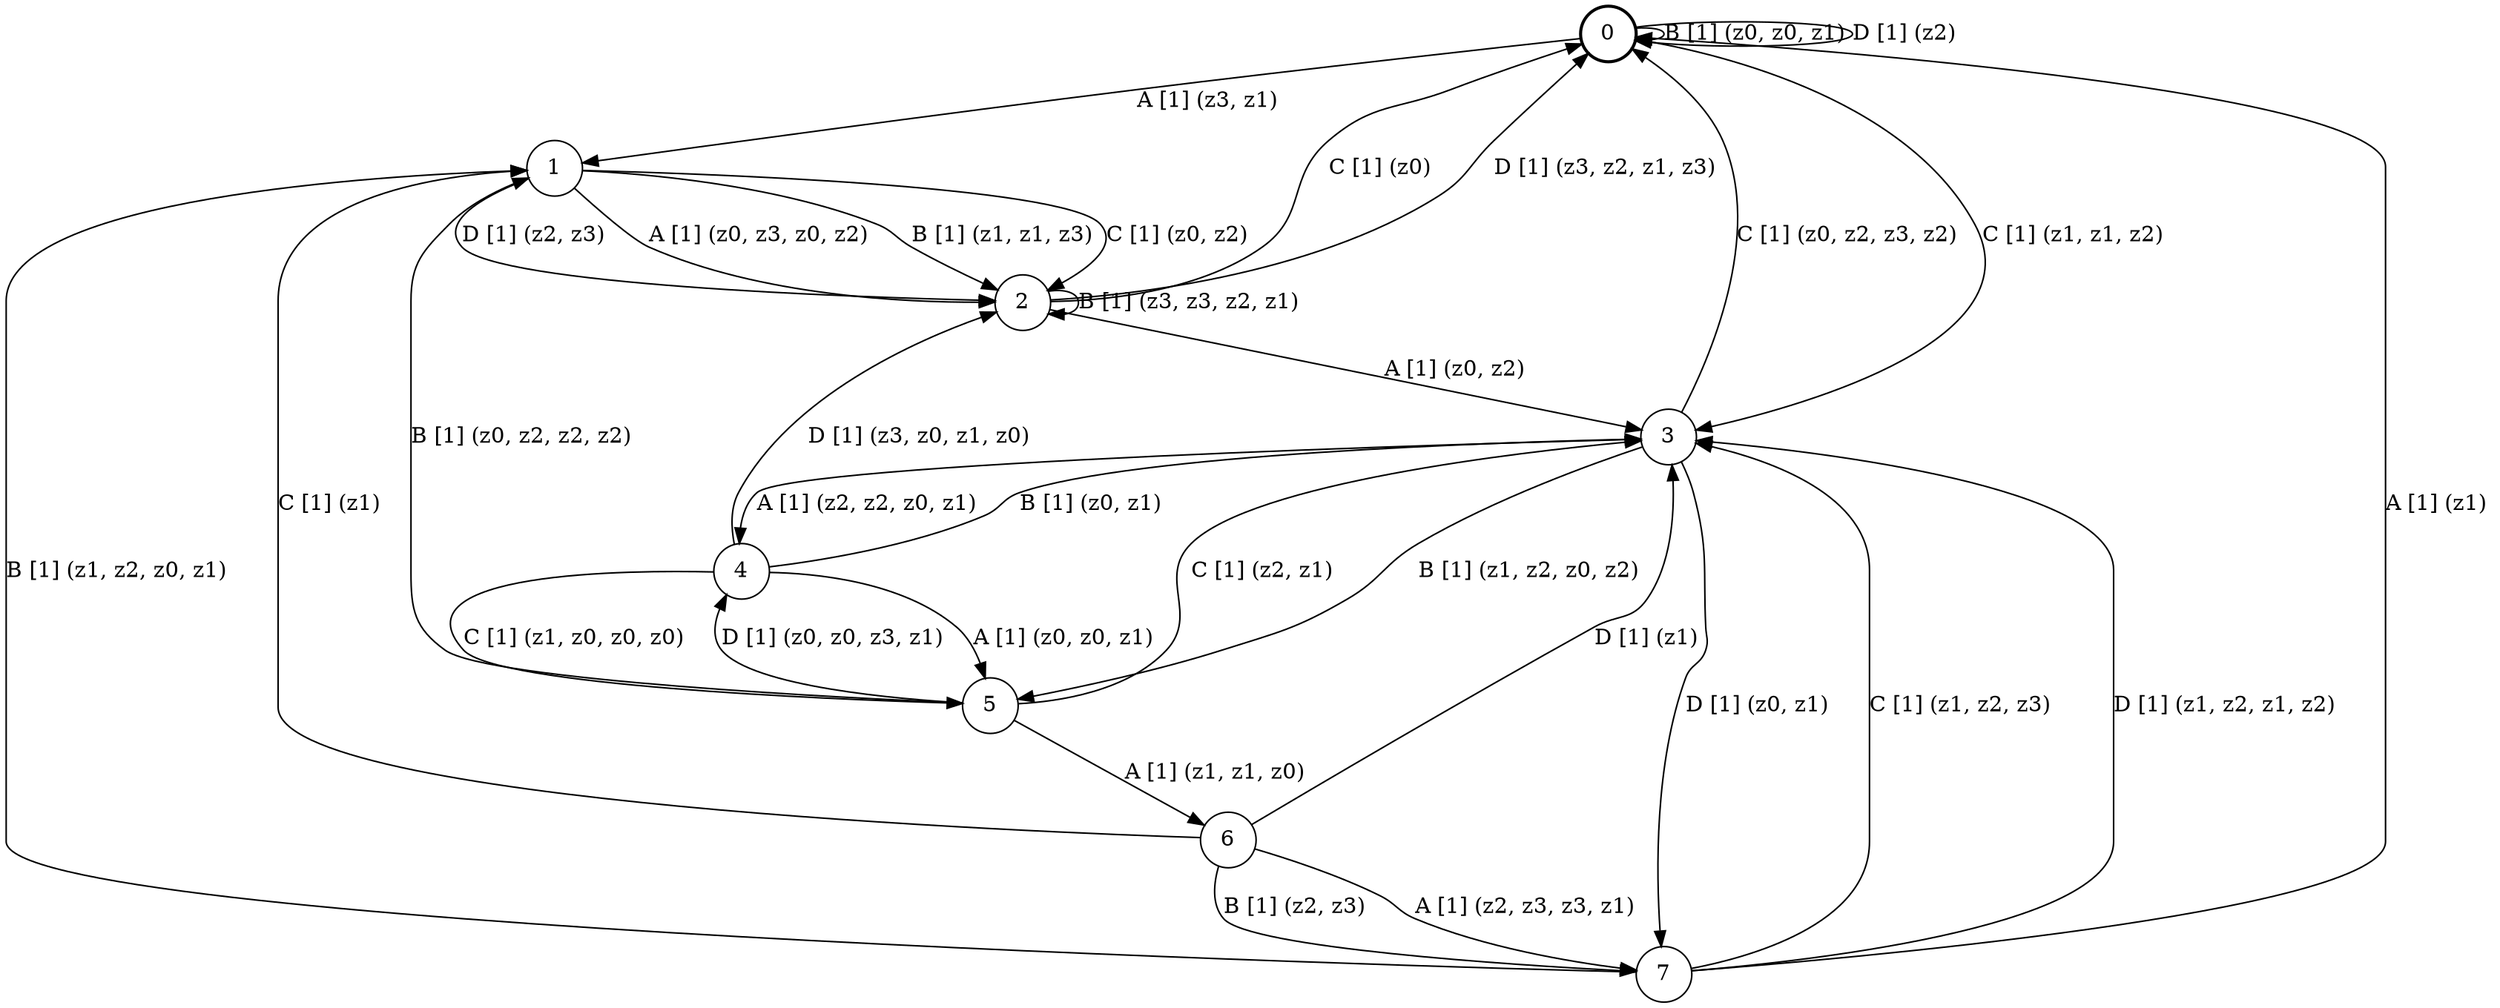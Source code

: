 # generated file, don't try to modify
# command: dot -Tpng <filename> > tree.png
digraph Automaton {
    node [shape = circle];
    0 [style = "bold"];
    0 -> 1 [label = "A [1] (z3, z1) "];
    0 -> 0 [label = "B [1] (z0, z0, z1) "];
    0 -> 3 [label = "C [1] (z1, z1, z2) "];
    0 -> 0 [label = "D [1] (z2) "];
    1 -> 2 [label = "A [1] (z0, z3, z0, z2) "];
    1 -> 2 [label = "B [1] (z1, z1, z3) "];
    1 -> 2 [label = "C [1] (z0, z2) "];
    1 -> 2 [label = "D [1] (z2, z3) "];
    2 -> 3 [label = "A [1] (z0, z2) "];
    2 -> 2 [label = "B [1] (z3, z3, z2, z1) "];
    2 -> 0 [label = "C [1] (z0) "];
    2 -> 0 [label = "D [1] (z3, z2, z1, z3) "];
    3 -> 4 [label = "A [1] (z2, z2, z0, z1) "];
    3 -> 5 [label = "B [1] (z1, z2, z0, z2) "];
    3 -> 0 [label = "C [1] (z0, z2, z3, z2) "];
    3 -> 7 [label = "D [1] (z0, z1) "];
    4 -> 5 [label = "A [1] (z0, z0, z1) "];
    4 -> 3 [label = "B [1] (z0, z1) "];
    4 -> 5 [label = "C [1] (z1, z0, z0, z0) "];
    4 -> 2 [label = "D [1] (z3, z0, z1, z0) "];
    5 -> 6 [label = "A [1] (z1, z1, z0) "];
    5 -> 1 [label = "B [1] (z0, z2, z2, z2) "];
    5 -> 3 [label = "C [1] (z2, z1) "];
    5 -> 4 [label = "D [1] (z0, z0, z3, z1) "];
    6 -> 7 [label = "A [1] (z2, z3, z3, z1) "];
    6 -> 7 [label = "B [1] (z2, z3) "];
    6 -> 1 [label = "C [1] (z1) "];
    6 -> 3 [label = "D [1] (z1) "];
    7 -> 0 [label = "A [1] (z1) "];
    7 -> 1 [label = "B [1] (z1, z2, z0, z1) "];
    7 -> 3 [label = "C [1] (z1, z2, z3) "];
    7 -> 3 [label = "D [1] (z1, z2, z1, z2) "];
}
